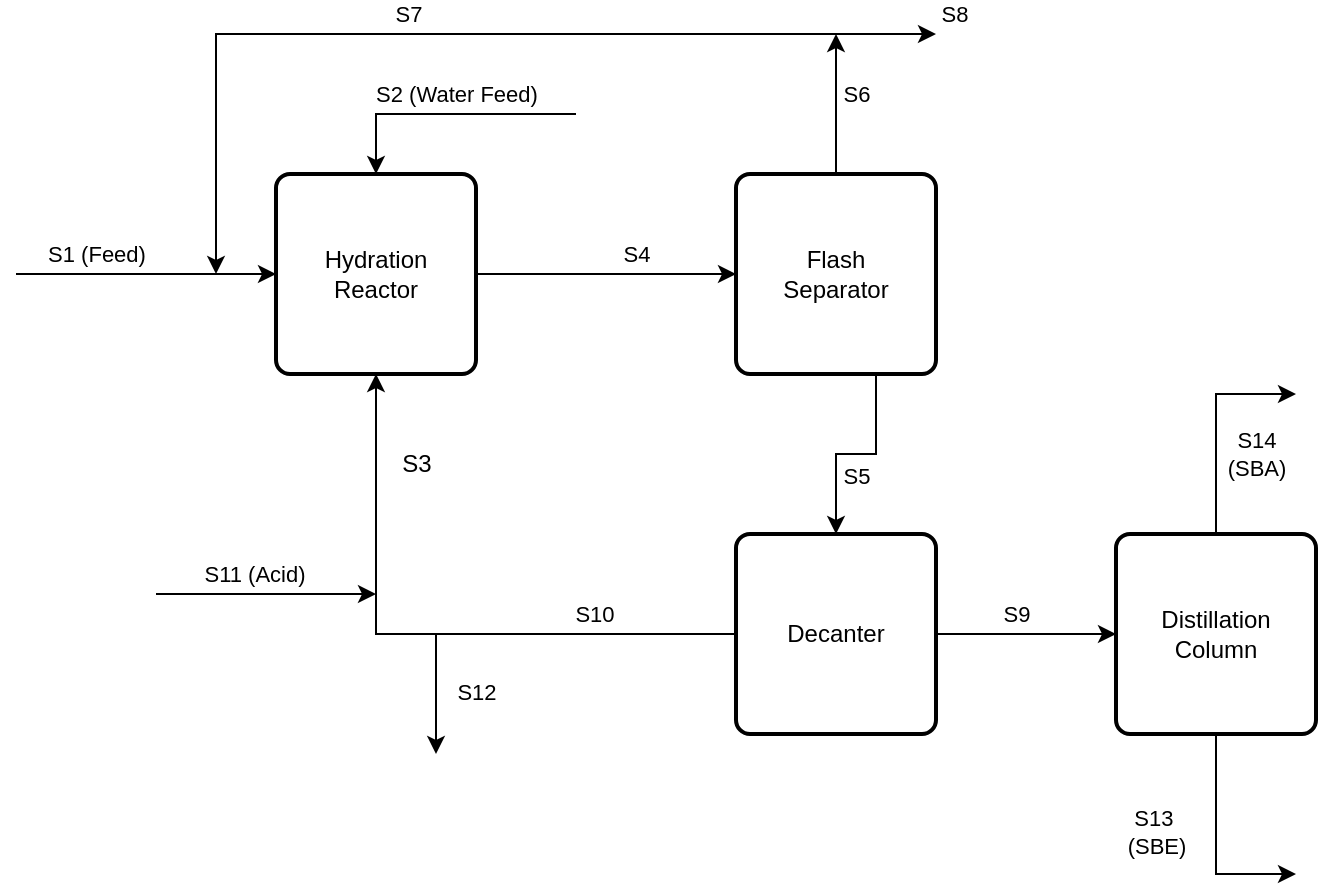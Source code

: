 <mxfile version="20.8.10" type="github">
  <diagram name="Page-1" id="My-2xTrYva6srRfOJkQC">
    <mxGraphModel dx="1235" dy="656" grid="1" gridSize="10" guides="1" tooltips="1" connect="1" arrows="1" fold="1" page="1" pageScale="1" pageWidth="827" pageHeight="1169" math="0" shadow="0">
      <root>
        <mxCell id="0" />
        <mxCell id="1" parent="0" />
        <mxCell id="f9AED7nIDXmfU-T_w36b-6" value="S4" style="edgeStyle=orthogonalEdgeStyle;rounded=0;orthogonalLoop=1;jettySize=auto;html=1;entryX=0;entryY=0.5;entryDx=0;entryDy=0;" edge="1" parent="1" source="f9AED7nIDXmfU-T_w36b-1" target="f9AED7nIDXmfU-T_w36b-2">
          <mxGeometry x="0.231" y="10" relative="1" as="geometry">
            <mxPoint as="offset" />
          </mxGeometry>
        </mxCell>
        <mxCell id="f9AED7nIDXmfU-T_w36b-1" value="Hydration &lt;br&gt;Reactor" style="rounded=1;whiteSpace=wrap;html=1;absoluteArcSize=1;arcSize=14;strokeWidth=2;" vertex="1" parent="1">
          <mxGeometry x="170" y="190" width="100" height="100" as="geometry" />
        </mxCell>
        <mxCell id="f9AED7nIDXmfU-T_w36b-7" value="S5" style="edgeStyle=orthogonalEdgeStyle;rounded=0;orthogonalLoop=1;jettySize=auto;html=1;entryX=0.5;entryY=0;entryDx=0;entryDy=0;" edge="1" parent="1" source="f9AED7nIDXmfU-T_w36b-2" target="f9AED7nIDXmfU-T_w36b-3">
          <mxGeometry x="0.4" y="10" relative="1" as="geometry">
            <Array as="points">
              <mxPoint x="470" y="330" />
              <mxPoint x="450" y="330" />
            </Array>
            <mxPoint y="1" as="offset" />
          </mxGeometry>
        </mxCell>
        <mxCell id="f9AED7nIDXmfU-T_w36b-18" value="S7" style="edgeStyle=none;rounded=0;orthogonalLoop=1;jettySize=auto;html=1;" edge="1" parent="1">
          <mxGeometry y="-10" relative="1" as="geometry">
            <mxPoint x="140" y="240" as="targetPoint" />
            <mxPoint x="450" y="120" as="sourcePoint" />
            <Array as="points">
              <mxPoint x="450" y="120" />
              <mxPoint x="140" y="120" />
            </Array>
            <mxPoint x="1" as="offset" />
          </mxGeometry>
        </mxCell>
        <mxCell id="f9AED7nIDXmfU-T_w36b-25" value="S6" style="edgeStyle=none;rounded=0;orthogonalLoop=1;jettySize=auto;html=1;" edge="1" parent="1" source="f9AED7nIDXmfU-T_w36b-2">
          <mxGeometry x="0.143" y="-10" relative="1" as="geometry">
            <mxPoint x="450" y="120" as="targetPoint" />
            <mxPoint as="offset" />
          </mxGeometry>
        </mxCell>
        <mxCell id="f9AED7nIDXmfU-T_w36b-2" value="Flash&lt;br&gt;Separator" style="rounded=1;whiteSpace=wrap;html=1;absoluteArcSize=1;arcSize=14;strokeWidth=2;" vertex="1" parent="1">
          <mxGeometry x="400" y="190" width="100" height="100" as="geometry" />
        </mxCell>
        <mxCell id="f9AED7nIDXmfU-T_w36b-8" value="S9" style="edgeStyle=orthogonalEdgeStyle;rounded=0;orthogonalLoop=1;jettySize=auto;html=1;entryX=0;entryY=0.5;entryDx=0;entryDy=0;" edge="1" parent="1" source="f9AED7nIDXmfU-T_w36b-3" target="f9AED7nIDXmfU-T_w36b-4">
          <mxGeometry x="-0.111" y="10" relative="1" as="geometry">
            <mxPoint as="offset" />
          </mxGeometry>
        </mxCell>
        <mxCell id="f9AED7nIDXmfU-T_w36b-15" value="S10" style="edgeStyle=none;rounded=0;orthogonalLoop=1;jettySize=auto;html=1;entryX=0.5;entryY=1;entryDx=0;entryDy=0;" edge="1" parent="1" source="f9AED7nIDXmfU-T_w36b-3" target="f9AED7nIDXmfU-T_w36b-1">
          <mxGeometry x="-0.548" y="-10" relative="1" as="geometry">
            <Array as="points">
              <mxPoint x="220" y="420" />
            </Array>
            <mxPoint x="-1" as="offset" />
          </mxGeometry>
        </mxCell>
        <mxCell id="f9AED7nIDXmfU-T_w36b-3" value="Decanter" style="rounded=1;whiteSpace=wrap;html=1;absoluteArcSize=1;arcSize=14;strokeWidth=2;" vertex="1" parent="1">
          <mxGeometry x="400" y="370" width="100" height="100" as="geometry" />
        </mxCell>
        <mxCell id="f9AED7nIDXmfU-T_w36b-12" value="S14 &lt;br&gt;(SBA)" style="edgeStyle=none;rounded=0;orthogonalLoop=1;jettySize=auto;html=1;" edge="1" parent="1" source="f9AED7nIDXmfU-T_w36b-4">
          <mxGeometry x="-0.273" y="-20" relative="1" as="geometry">
            <mxPoint x="680" y="300" as="targetPoint" />
            <Array as="points">
              <mxPoint x="640" y="300" />
            </Array>
            <mxPoint as="offset" />
          </mxGeometry>
        </mxCell>
        <mxCell id="f9AED7nIDXmfU-T_w36b-4" value="Distillation&lt;br&gt;Column" style="rounded=1;whiteSpace=wrap;html=1;absoluteArcSize=1;arcSize=14;strokeWidth=2;" vertex="1" parent="1">
          <mxGeometry x="590" y="370" width="100" height="100" as="geometry" />
        </mxCell>
        <mxCell id="f9AED7nIDXmfU-T_w36b-13" value="S13&amp;nbsp;&lt;br&gt;(SBE)" style="edgeStyle=none;rounded=0;orthogonalLoop=1;jettySize=auto;html=1;" edge="1" parent="1">
          <mxGeometry x="-0.091" y="-30" relative="1" as="geometry">
            <mxPoint x="680" y="540" as="targetPoint" />
            <mxPoint x="640" y="470" as="sourcePoint" />
            <Array as="points">
              <mxPoint x="640" y="540" />
            </Array>
            <mxPoint y="-1" as="offset" />
          </mxGeometry>
        </mxCell>
        <mxCell id="f9AED7nIDXmfU-T_w36b-16" value="S1 (Feed)" style="endArrow=classic;html=1;rounded=0;entryX=0;entryY=0.5;entryDx=0;entryDy=0;" edge="1" parent="1" target="f9AED7nIDXmfU-T_w36b-1">
          <mxGeometry x="-0.385" y="10" width="50" height="50" relative="1" as="geometry">
            <mxPoint x="40" y="240" as="sourcePoint" />
            <mxPoint x="400" y="290" as="targetPoint" />
            <mxPoint as="offset" />
          </mxGeometry>
        </mxCell>
        <mxCell id="f9AED7nIDXmfU-T_w36b-17" value="S2 (Water Feed)" style="endArrow=classic;html=1;rounded=0;entryX=0.5;entryY=0;entryDx=0;entryDy=0;" edge="1" parent="1" target="f9AED7nIDXmfU-T_w36b-1">
          <mxGeometry x="-0.077" y="-10" width="50" height="50" relative="1" as="geometry">
            <mxPoint x="320" y="160" as="sourcePoint" />
            <mxPoint x="320" y="110" as="targetPoint" />
            <Array as="points">
              <mxPoint x="220" y="160" />
            </Array>
            <mxPoint as="offset" />
          </mxGeometry>
        </mxCell>
        <mxCell id="f9AED7nIDXmfU-T_w36b-19" value="S8" style="endArrow=classic;html=1;rounded=0;" edge="1" parent="1">
          <mxGeometry x="1" y="14" width="50" height="50" relative="1" as="geometry">
            <mxPoint x="450" y="120" as="sourcePoint" />
            <mxPoint x="500" y="120" as="targetPoint" />
            <mxPoint x="9" y="4" as="offset" />
          </mxGeometry>
        </mxCell>
        <mxCell id="f9AED7nIDXmfU-T_w36b-20" value="S11 (Acid)" style="endArrow=classic;html=1;rounded=0;" edge="1" parent="1">
          <mxGeometry x="-0.091" y="10" width="50" height="50" relative="1" as="geometry">
            <mxPoint x="110" y="400" as="sourcePoint" />
            <mxPoint x="220" y="400" as="targetPoint" />
            <mxPoint x="-1" as="offset" />
          </mxGeometry>
        </mxCell>
        <mxCell id="f9AED7nIDXmfU-T_w36b-21" value="S12" style="endArrow=classic;html=1;rounded=0;" edge="1" parent="1">
          <mxGeometry y="20" width="50" height="50" relative="1" as="geometry">
            <mxPoint x="250" y="420" as="sourcePoint" />
            <mxPoint x="250" y="480" as="targetPoint" />
            <mxPoint y="-1" as="offset" />
          </mxGeometry>
        </mxCell>
        <mxCell id="f9AED7nIDXmfU-T_w36b-28" value="S3&lt;br&gt;" style="text;html=1;align=center;verticalAlign=middle;resizable=0;points=[];autosize=1;strokeColor=none;fillColor=none;" vertex="1" parent="1">
          <mxGeometry x="220" y="320" width="40" height="30" as="geometry" />
        </mxCell>
      </root>
    </mxGraphModel>
  </diagram>
</mxfile>
